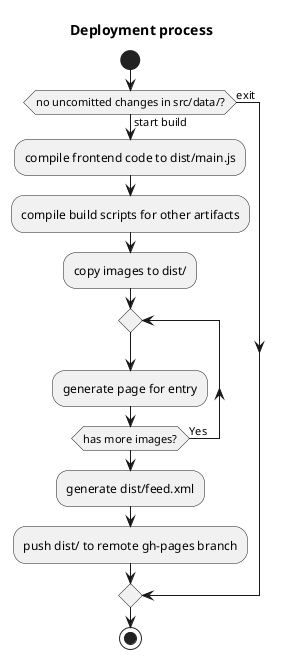 @startuml

title Deployment process

start
if (no uncomitted changes in src/data/?) then (start build)
  :compile frontend code to dist/main.js;
  :compile build scripts for other artifacts;
  :copy images to dist/;
  repeat
    :generate page for entry;
  repeat while (has more images?) is (Yes)
  :generate dist/feed.xml;
  :push dist/ to remote gh-pages branch;
else (exit)
endif

stop

@enduml
